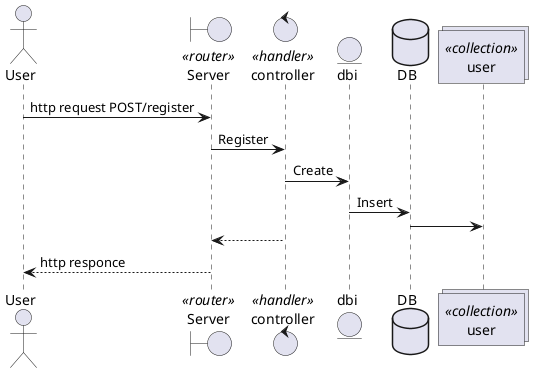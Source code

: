 @startuml register
actor User
boundary Server <<router>>
control controller <<handler>>
entity dbi
database DB
collections user <<collection>>

User -> Server : http request POST/register
Server -> controller : Register
controller -> dbi : Create
dbi -> DB : Insert
DB -> user
controller --> Server 
Server --> User : http responce

@enduml